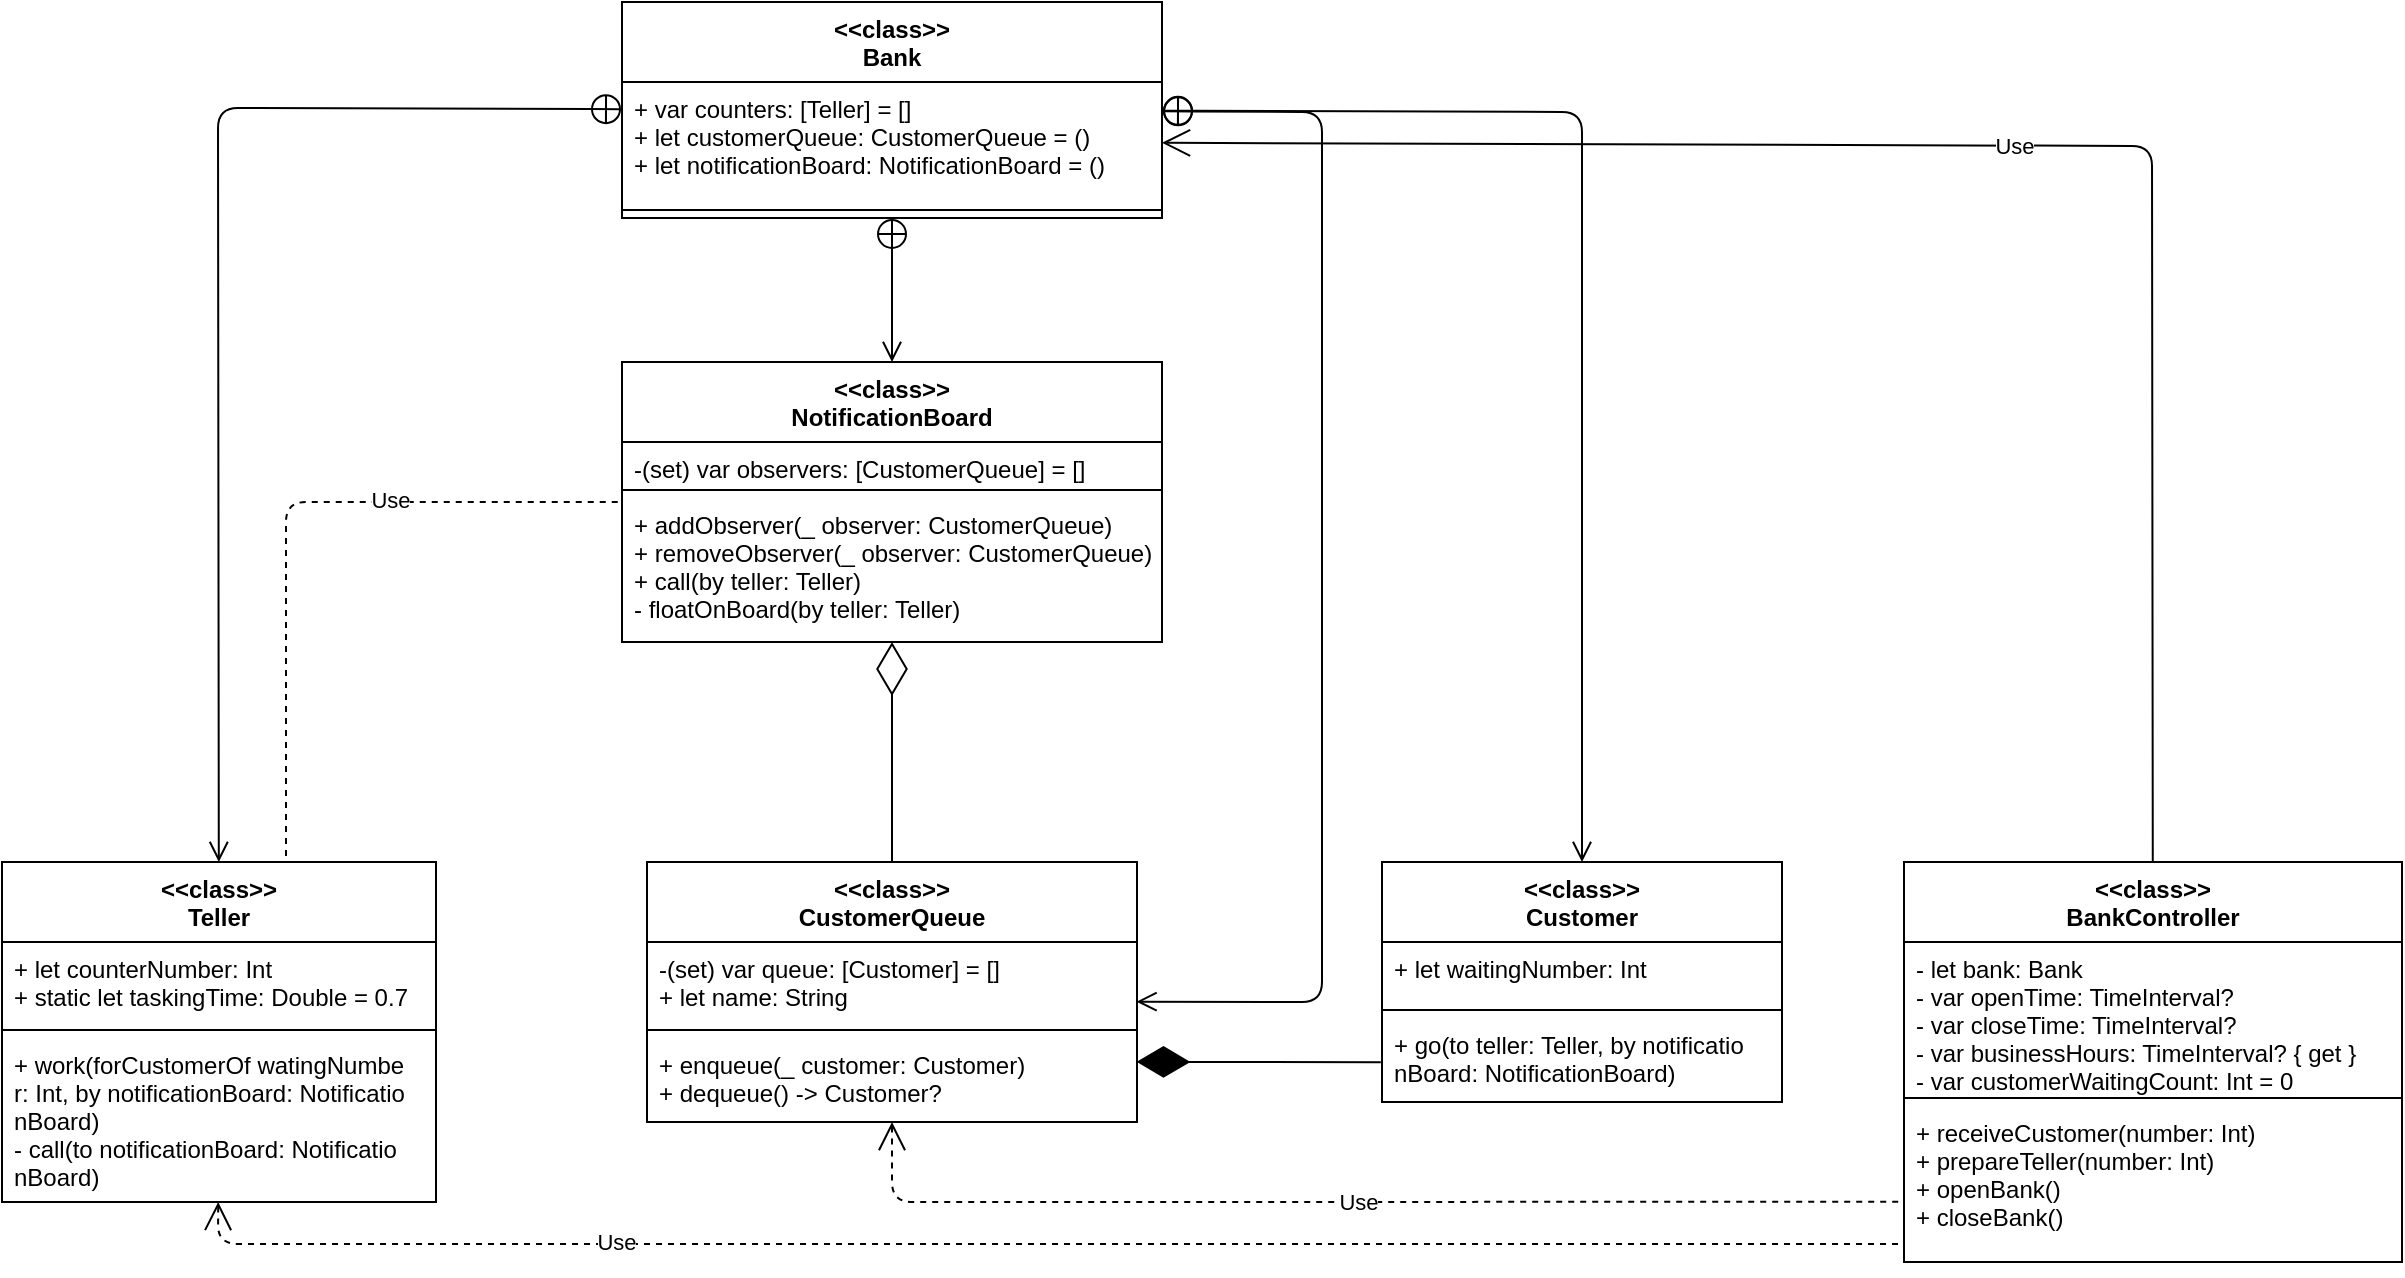 <mxfile version="14.5.1" type="device"><diagram id="3TfMH3usiZI9vkztyWkV" name="페이지-1"><mxGraphModel dx="630" dy="663" grid="1" gridSize="10" guides="1" tooltips="1" connect="1" arrows="1" fold="1" page="1" pageScale="1" pageWidth="827" pageHeight="1169" math="0" shadow="0"><root><mxCell id="0"/><mxCell id="1" parent="0"/><mxCell id="OmRTu0MvpoHDf4Z_9Qf5-10" value="Use" style="startArrow=open;startSize=12;endArrow=close;dashed=1;html=1;entryX=0.001;entryY=0.614;entryDx=0;entryDy=0;entryPerimeter=0;" parent="1" source="p-yTH29wIPSxUJpTHsv2-10" target="p-yTH29wIPSxUJpTHsv2-27" edge="1"><mxGeometry width="160" relative="1" as="geometry"><mxPoint x="1000" y="860" as="sourcePoint"/><mxPoint x="1237" y="790" as="targetPoint"/><Array as="points"><mxPoint x="735" y="790"/></Array></mxGeometry></mxCell><mxCell id="p-yTH29wIPSxUJpTHsv2-1" value="&lt;&lt;class&gt;&gt;&#10;Bank" style="swimlane;fontStyle=1;align=center;verticalAlign=top;childLayout=stackLayout;horizontal=1;startSize=40;horizontalStack=0;resizeParent=1;resizeParentMax=0;resizeLast=0;collapsible=1;marginBottom=0;" parent="1" vertex="1"><mxGeometry x="600" y="190" width="270" height="108" as="geometry"/></mxCell><mxCell id="p-yTH29wIPSxUJpTHsv2-2" value="+ var counters: [Teller] = []&#10;+ let customerQueue: CustomerQueue = ()&#10;+ let notificationBoard: NotificationBoard = ()&#10;" style="text;strokeColor=none;fillColor=none;align=left;verticalAlign=top;spacingLeft=4;spacingRight=4;overflow=hidden;rotatable=0;points=[[0,0.5],[1,0.5]];portConstraint=eastwest;" parent="p-yTH29wIPSxUJpTHsv2-1" vertex="1"><mxGeometry y="40" width="270" height="60" as="geometry"/></mxCell><mxCell id="p-yTH29wIPSxUJpTHsv2-3" value="" style="line;strokeWidth=1;fillColor=none;align=left;verticalAlign=middle;spacingTop=-1;spacingLeft=3;spacingRight=3;rotatable=0;labelPosition=right;points=[];portConstraint=eastwest;" parent="p-yTH29wIPSxUJpTHsv2-1" vertex="1"><mxGeometry y="100" width="270" height="8" as="geometry"/></mxCell><mxCell id="p-yTH29wIPSxUJpTHsv2-5" value="&lt;&lt;class&gt;&gt;&#10;Teller" style="swimlane;fontStyle=1;align=center;verticalAlign=top;childLayout=stackLayout;horizontal=1;startSize=40;horizontalStack=0;resizeParent=1;resizeParentMax=0;resizeLast=0;collapsible=1;marginBottom=0;" parent="1" vertex="1"><mxGeometry x="290" y="620" width="217" height="170" as="geometry"/></mxCell><mxCell id="p-yTH29wIPSxUJpTHsv2-6" value="+ let counterNumber: Int&#10;+ static let taskingTime: Double = 0.7&#10;" style="text;strokeColor=none;fillColor=none;align=left;verticalAlign=top;spacingLeft=4;spacingRight=4;overflow=hidden;rotatable=0;points=[[0,0.5],[1,0.5]];portConstraint=eastwest;" parent="p-yTH29wIPSxUJpTHsv2-5" vertex="1"><mxGeometry y="40" width="217" height="40" as="geometry"/></mxCell><mxCell id="p-yTH29wIPSxUJpTHsv2-7" value="" style="line;strokeWidth=1;fillColor=none;align=left;verticalAlign=middle;spacingTop=-1;spacingLeft=3;spacingRight=3;rotatable=0;labelPosition=right;points=[];portConstraint=eastwest;" parent="p-yTH29wIPSxUJpTHsv2-5" vertex="1"><mxGeometry y="80" width="217" height="8" as="geometry"/></mxCell><mxCell id="p-yTH29wIPSxUJpTHsv2-8" value="+ work(forCustomerOf watingNumbe&#10;r: Int, by notificationBoard: Notificatio&#10;nBoard)&#10;- call(to notificationBoard: Notificatio&#10;nBoard) &#10;" style="text;strokeColor=none;fillColor=none;align=left;verticalAlign=top;spacingLeft=4;spacingRight=4;overflow=hidden;rotatable=0;points=[[0,0.5],[1,0.5]];portConstraint=eastwest;" parent="p-yTH29wIPSxUJpTHsv2-5" vertex="1"><mxGeometry y="88" width="217" height="82" as="geometry"/></mxCell><mxCell id="p-yTH29wIPSxUJpTHsv2-10" value="&lt;&lt;class&gt;&gt;&#10;CustomerQueue" style="swimlane;fontStyle=1;align=center;verticalAlign=top;childLayout=stackLayout;horizontal=1;startSize=40;horizontalStack=0;resizeParent=1;resizeParentMax=0;resizeLast=0;collapsible=1;marginBottom=0;" parent="1" vertex="1"><mxGeometry x="612.5" y="620" width="245" height="130" as="geometry"/></mxCell><mxCell id="p-yTH29wIPSxUJpTHsv2-11" value="-(set) var queue: [Customer] = []&#10;+ let name: String" style="text;strokeColor=none;fillColor=none;align=left;verticalAlign=top;spacingLeft=4;spacingRight=4;overflow=hidden;rotatable=0;points=[[0,0.5],[1,0.5]];portConstraint=eastwest;" parent="p-yTH29wIPSxUJpTHsv2-10" vertex="1"><mxGeometry y="40" width="245" height="40" as="geometry"/></mxCell><mxCell id="p-yTH29wIPSxUJpTHsv2-12" value="" style="line;strokeWidth=1;fillColor=none;align=left;verticalAlign=middle;spacingTop=-1;spacingLeft=3;spacingRight=3;rotatable=0;labelPosition=right;points=[];portConstraint=eastwest;" parent="p-yTH29wIPSxUJpTHsv2-10" vertex="1"><mxGeometry y="80" width="245" height="8" as="geometry"/></mxCell><mxCell id="p-yTH29wIPSxUJpTHsv2-13" value="+ enqueue(_ customer: Customer)&#10;+ dequeue() -&gt; Customer?" style="text;strokeColor=none;fillColor=none;align=left;verticalAlign=top;spacingLeft=4;spacingRight=4;overflow=hidden;rotatable=0;points=[[0,0.5],[1,0.5]];portConstraint=eastwest;" parent="p-yTH29wIPSxUJpTHsv2-10" vertex="1"><mxGeometry y="88" width="245" height="42" as="geometry"/></mxCell><mxCell id="p-yTH29wIPSxUJpTHsv2-15" value="&lt;&lt;class&gt;&gt;&#10;Customer" style="swimlane;fontStyle=1;align=center;verticalAlign=top;childLayout=stackLayout;horizontal=1;startSize=40;horizontalStack=0;resizeParent=1;resizeParentMax=0;resizeLast=0;collapsible=1;marginBottom=0;" parent="1" vertex="1"><mxGeometry x="980" y="620" width="200" height="120" as="geometry"/></mxCell><mxCell id="p-yTH29wIPSxUJpTHsv2-16" value="+ let waitingNumber: Int" style="text;strokeColor=none;fillColor=none;align=left;verticalAlign=top;spacingLeft=4;spacingRight=4;overflow=hidden;rotatable=0;points=[[0,0.5],[1,0.5]];portConstraint=eastwest;" parent="p-yTH29wIPSxUJpTHsv2-15" vertex="1"><mxGeometry y="40" width="200" height="30" as="geometry"/></mxCell><mxCell id="p-yTH29wIPSxUJpTHsv2-17" value="" style="line;strokeWidth=1;fillColor=none;align=left;verticalAlign=middle;spacingTop=-1;spacingLeft=3;spacingRight=3;rotatable=0;labelPosition=right;points=[];portConstraint=eastwest;" parent="p-yTH29wIPSxUJpTHsv2-15" vertex="1"><mxGeometry y="70" width="200" height="8" as="geometry"/></mxCell><mxCell id="p-yTH29wIPSxUJpTHsv2-18" value="+ go(to teller: Teller, by notificatio&#10;nBoard: NotificationBoard)" style="text;strokeColor=none;fillColor=none;align=left;verticalAlign=top;spacingLeft=4;spacingRight=4;overflow=hidden;rotatable=0;points=[[0,0.5],[1,0.5]];portConstraint=eastwest;" parent="p-yTH29wIPSxUJpTHsv2-15" vertex="1"><mxGeometry y="78" width="200" height="42" as="geometry"/></mxCell><mxCell id="p-yTH29wIPSxUJpTHsv2-28" value="&lt;&lt;class&gt;&gt;&#10;NotificationBoard" style="swimlane;fontStyle=1;align=center;verticalAlign=top;childLayout=stackLayout;horizontal=1;startSize=40;horizontalStack=0;resizeParent=1;resizeParentMax=0;resizeLast=0;collapsible=1;marginBottom=0;" parent="1" vertex="1"><mxGeometry x="600" y="370" width="270" height="140" as="geometry"/></mxCell><mxCell id="p-yTH29wIPSxUJpTHsv2-29" value="-(set) var observers: [CustomerQueue] = []&#10;" style="text;strokeColor=none;fillColor=none;align=left;verticalAlign=top;spacingLeft=4;spacingRight=4;overflow=hidden;rotatable=0;points=[[0,0.5],[1,0.5]];portConstraint=eastwest;" parent="p-yTH29wIPSxUJpTHsv2-28" vertex="1"><mxGeometry y="40" width="270" height="20" as="geometry"/></mxCell><mxCell id="p-yTH29wIPSxUJpTHsv2-30" value="" style="line;strokeWidth=1;fillColor=none;align=left;verticalAlign=middle;spacingTop=-1;spacingLeft=3;spacingRight=3;rotatable=0;labelPosition=right;points=[];portConstraint=eastwest;" parent="p-yTH29wIPSxUJpTHsv2-28" vertex="1"><mxGeometry y="60" width="270" height="8" as="geometry"/></mxCell><mxCell id="OmRTu0MvpoHDf4Z_9Qf5-19" value="+ addObserver(_ observer: CustomerQueue)&#10;+ removeObserver(_ observer: CustomerQueue)&#10;+ call(by teller: Teller)&#10;- floatOnBoard(by teller: Teller)" style="text;strokeColor=none;fillColor=none;align=left;verticalAlign=top;spacingLeft=4;spacingRight=4;overflow=hidden;rotatable=0;points=[[0,0.5],[1,0.5]];portConstraint=eastwest;" parent="p-yTH29wIPSxUJpTHsv2-28" vertex="1"><mxGeometry y="68" width="270" height="72" as="geometry"/></mxCell><mxCell id="p-yTH29wIPSxUJpTHsv2-42" value="Use" style="endArrow=close;endSize=12;dashed=1;html=1;startArrow=close;startSize=12;" parent="1" target="p-yTH29wIPSxUJpTHsv2-28" edge="1"><mxGeometry x="0.325" y="1" width="160" relative="1" as="geometry"><mxPoint x="432" y="617" as="sourcePoint"/><mxPoint x="450" y="322.5" as="targetPoint"/><Array as="points"><mxPoint x="432" y="440"/></Array><mxPoint as="offset"/></mxGeometry></mxCell><mxCell id="OmRTu0MvpoHDf4Z_9Qf5-4" value="" style="startArrow=open;endArrow=circlePlus;endFill=0;startFill=0;startSize=8;html=1;" parent="1" source="p-yTH29wIPSxUJpTHsv2-5" target="p-yTH29wIPSxUJpTHsv2-1" edge="1"><mxGeometry width="160" relative="1" as="geometry"><mxPoint x="330" y="510" as="sourcePoint"/><mxPoint x="490" y="510" as="targetPoint"/><Array as="points"><mxPoint x="398" y="243"/></Array></mxGeometry></mxCell><mxCell id="OmRTu0MvpoHDf4Z_9Qf5-5" value="" style="startArrow=open;endArrow=circlePlus;endFill=0;startFill=0;startSize=8;html=1;" parent="1" source="p-yTH29wIPSxUJpTHsv2-28" target="p-yTH29wIPSxUJpTHsv2-1" edge="1"><mxGeometry width="160" relative="1" as="geometry"><mxPoint x="425.0" y="547.4" as="sourcePoint"/><mxPoint x="704.229" y="294" as="targetPoint"/></mxGeometry></mxCell><mxCell id="OmRTu0MvpoHDf4Z_9Qf5-6" value="" style="startArrow=open;endArrow=circlePlus;endFill=0;startFill=0;startSize=8;html=1;exitX=0.999;exitY=0.746;exitDx=0;exitDy=0;exitPerimeter=0;" parent="1" source="p-yTH29wIPSxUJpTHsv2-11" target="p-yTH29wIPSxUJpTHsv2-1" edge="1"><mxGeometry width="160" relative="1" as="geometry"><mxPoint x="880" y="690" as="sourcePoint"/><mxPoint x="730.611" y="294" as="targetPoint"/><Array as="points"><mxPoint x="950" y="690"/><mxPoint x="950" y="245"/></Array></mxGeometry></mxCell><mxCell id="OmRTu0MvpoHDf4Z_9Qf5-7" value="" style="startArrow=open;endArrow=circlePlus;endFill=0;startFill=0;startSize=8;html=1;" parent="1" source="p-yTH29wIPSxUJpTHsv2-15" target="p-yTH29wIPSxUJpTHsv2-1" edge="1"><mxGeometry width="160" relative="1" as="geometry"><mxPoint x="853.507" y="480" as="sourcePoint"/><mxPoint x="763.003" y="294" as="targetPoint"/><Array as="points"><mxPoint x="1080" y="245"/></Array></mxGeometry></mxCell><mxCell id="p-yTH29wIPSxUJpTHsv2-24" value="&lt;&lt;class&gt;&gt;&#10;BankController" style="swimlane;fontStyle=1;align=center;verticalAlign=top;childLayout=stackLayout;horizontal=1;startSize=40;horizontalStack=0;resizeParent=1;resizeParentMax=0;resizeLast=0;collapsible=1;marginBottom=0;" parent="1" vertex="1"><mxGeometry x="1241" y="620" width="249" height="200" as="geometry"/></mxCell><mxCell id="p-yTH29wIPSxUJpTHsv2-25" value="- let bank: Bank&#10;- var openTime: TimeInterval?&#10;- var closeTime: TimeInterval?&#10;- var businessHours: TimeInterval? { get }&#10;- var customerWaitingCount: Int = 0&#10;" style="text;strokeColor=none;fillColor=none;align=left;verticalAlign=top;spacingLeft=4;spacingRight=4;overflow=hidden;rotatable=0;points=[[0,0.5],[1,0.5]];portConstraint=eastwest;" parent="p-yTH29wIPSxUJpTHsv2-24" vertex="1"><mxGeometry y="40" width="249" height="74" as="geometry"/></mxCell><mxCell id="p-yTH29wIPSxUJpTHsv2-26" value="" style="line;strokeWidth=1;fillColor=none;align=left;verticalAlign=middle;spacingTop=-1;spacingLeft=3;spacingRight=3;rotatable=0;labelPosition=right;points=[];portConstraint=eastwest;" parent="p-yTH29wIPSxUJpTHsv2-24" vertex="1"><mxGeometry y="114" width="249" height="8" as="geometry"/></mxCell><mxCell id="p-yTH29wIPSxUJpTHsv2-27" value="+ receiveCustomer(number: Int)&#10;+ prepareTeller(number: Int)&#10;+ openBank()&#10;+ closeBank()&#10;" style="text;strokeColor=none;fillColor=none;align=left;verticalAlign=top;spacingLeft=4;spacingRight=4;overflow=hidden;rotatable=0;points=[[0,0.5],[1,0.5]];portConstraint=eastwest;fontStyle=0" parent="p-yTH29wIPSxUJpTHsv2-24" vertex="1"><mxGeometry y="122" width="249" height="78" as="geometry"/></mxCell><mxCell id="OmRTu0MvpoHDf4Z_9Qf5-11" value="Use" style="startArrow=open;startSize=12;endArrow=close;dashed=1;html=1;entryX=-0.004;entryY=0.885;entryDx=0;entryDy=0;entryPerimeter=0;" parent="1" source="p-yTH29wIPSxUJpTHsv2-5" target="p-yTH29wIPSxUJpTHsv2-27" edge="1"><mxGeometry x="-0.489" y="1" width="160" relative="1" as="geometry"><mxPoint x="400" y="770" as="sourcePoint"/><mxPoint x="924.24" y="938.47" as="targetPoint"/><Array as="points"><mxPoint x="398" y="811"/></Array><mxPoint as="offset"/></mxGeometry></mxCell><mxCell id="ERcfy8swcf0adkbSOI4I-1" value="Use" style="startArrow=open;startSize=12;endArrow=close;html=1;" parent="1" source="p-yTH29wIPSxUJpTHsv2-2" target="p-yTH29wIPSxUJpTHsv2-24" edge="1"><mxGeometry width="160" relative="1" as="geometry"><mxPoint x="900" y="220" as="sourcePoint"/><mxPoint x="1565.004" y="370.002" as="targetPoint"/><Array as="points"><mxPoint x="1365" y="262"/></Array></mxGeometry></mxCell><mxCell id="uvqJYuXSsdlXKXq0SHDq-2" value="" style="endArrow=diamondThin;endFill=1;endSize=24;html=1;entryX=0.999;entryY=0.283;entryDx=0;entryDy=0;entryPerimeter=0;exitX=-0.003;exitY=0.528;exitDx=0;exitDy=0;exitPerimeter=0;" parent="1" source="p-yTH29wIPSxUJpTHsv2-18" target="p-yTH29wIPSxUJpTHsv2-13" edge="1"><mxGeometry width="160" relative="1" as="geometry"><mxPoint x="970" y="727" as="sourcePoint"/><mxPoint x="880" y="740" as="targetPoint"/></mxGeometry></mxCell><mxCell id="uvqJYuXSsdlXKXq0SHDq-5" value="" style="endArrow=diamondThin;endFill=0;endSize=24;html=1;" parent="1" source="p-yTH29wIPSxUJpTHsv2-10" target="OmRTu0MvpoHDf4Z_9Qf5-19" edge="1"><mxGeometry width="160" relative="1" as="geometry"><mxPoint x="590" y="540" as="sourcePoint"/><mxPoint x="760" y="540" as="targetPoint"/></mxGeometry></mxCell></root></mxGraphModel></diagram></mxfile>